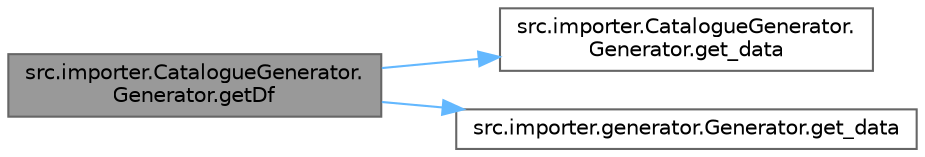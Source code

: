 digraph "src.importer.CatalogueGenerator.Generator.getDf"
{
 // LATEX_PDF_SIZE
  bgcolor="transparent";
  edge [fontname=Helvetica,fontsize=10,labelfontname=Helvetica,labelfontsize=10];
  node [fontname=Helvetica,fontsize=10,shape=box,height=0.2,width=0.4];
  rankdir="LR";
  Node1 [id="Node000001",label="src.importer.CatalogueGenerator.\lGenerator.getDf",height=0.2,width=0.4,color="gray40", fillcolor="grey60", style="filled", fontcolor="black",tooltip=" "];
  Node1 -> Node2 [id="edge1_Node000001_Node000002",color="steelblue1",style="solid",tooltip=" "];
  Node2 [id="Node000002",label="src.importer.CatalogueGenerator.\lGenerator.get_data",height=0.2,width=0.4,color="grey40", fillcolor="white", style="filled",URL="$classsrc_1_1importer_1_1_catalogue_generator_1_1_generator.html#afbfc9e92514802aa1e63eb3b9f6f6fb4",tooltip=" "];
  Node1 -> Node3 [id="edge2_Node000001_Node000003",color="steelblue1",style="solid",tooltip=" "];
  Node3 [id="Node000003",label="src.importer.generator.Generator.get_data",height=0.2,width=0.4,color="grey40", fillcolor="white", style="filled",URL="$classsrc_1_1importer_1_1generator_1_1_generator.html#a1389ec4b4f7619b0745658ad4373ea1a",tooltip=" "];
}
